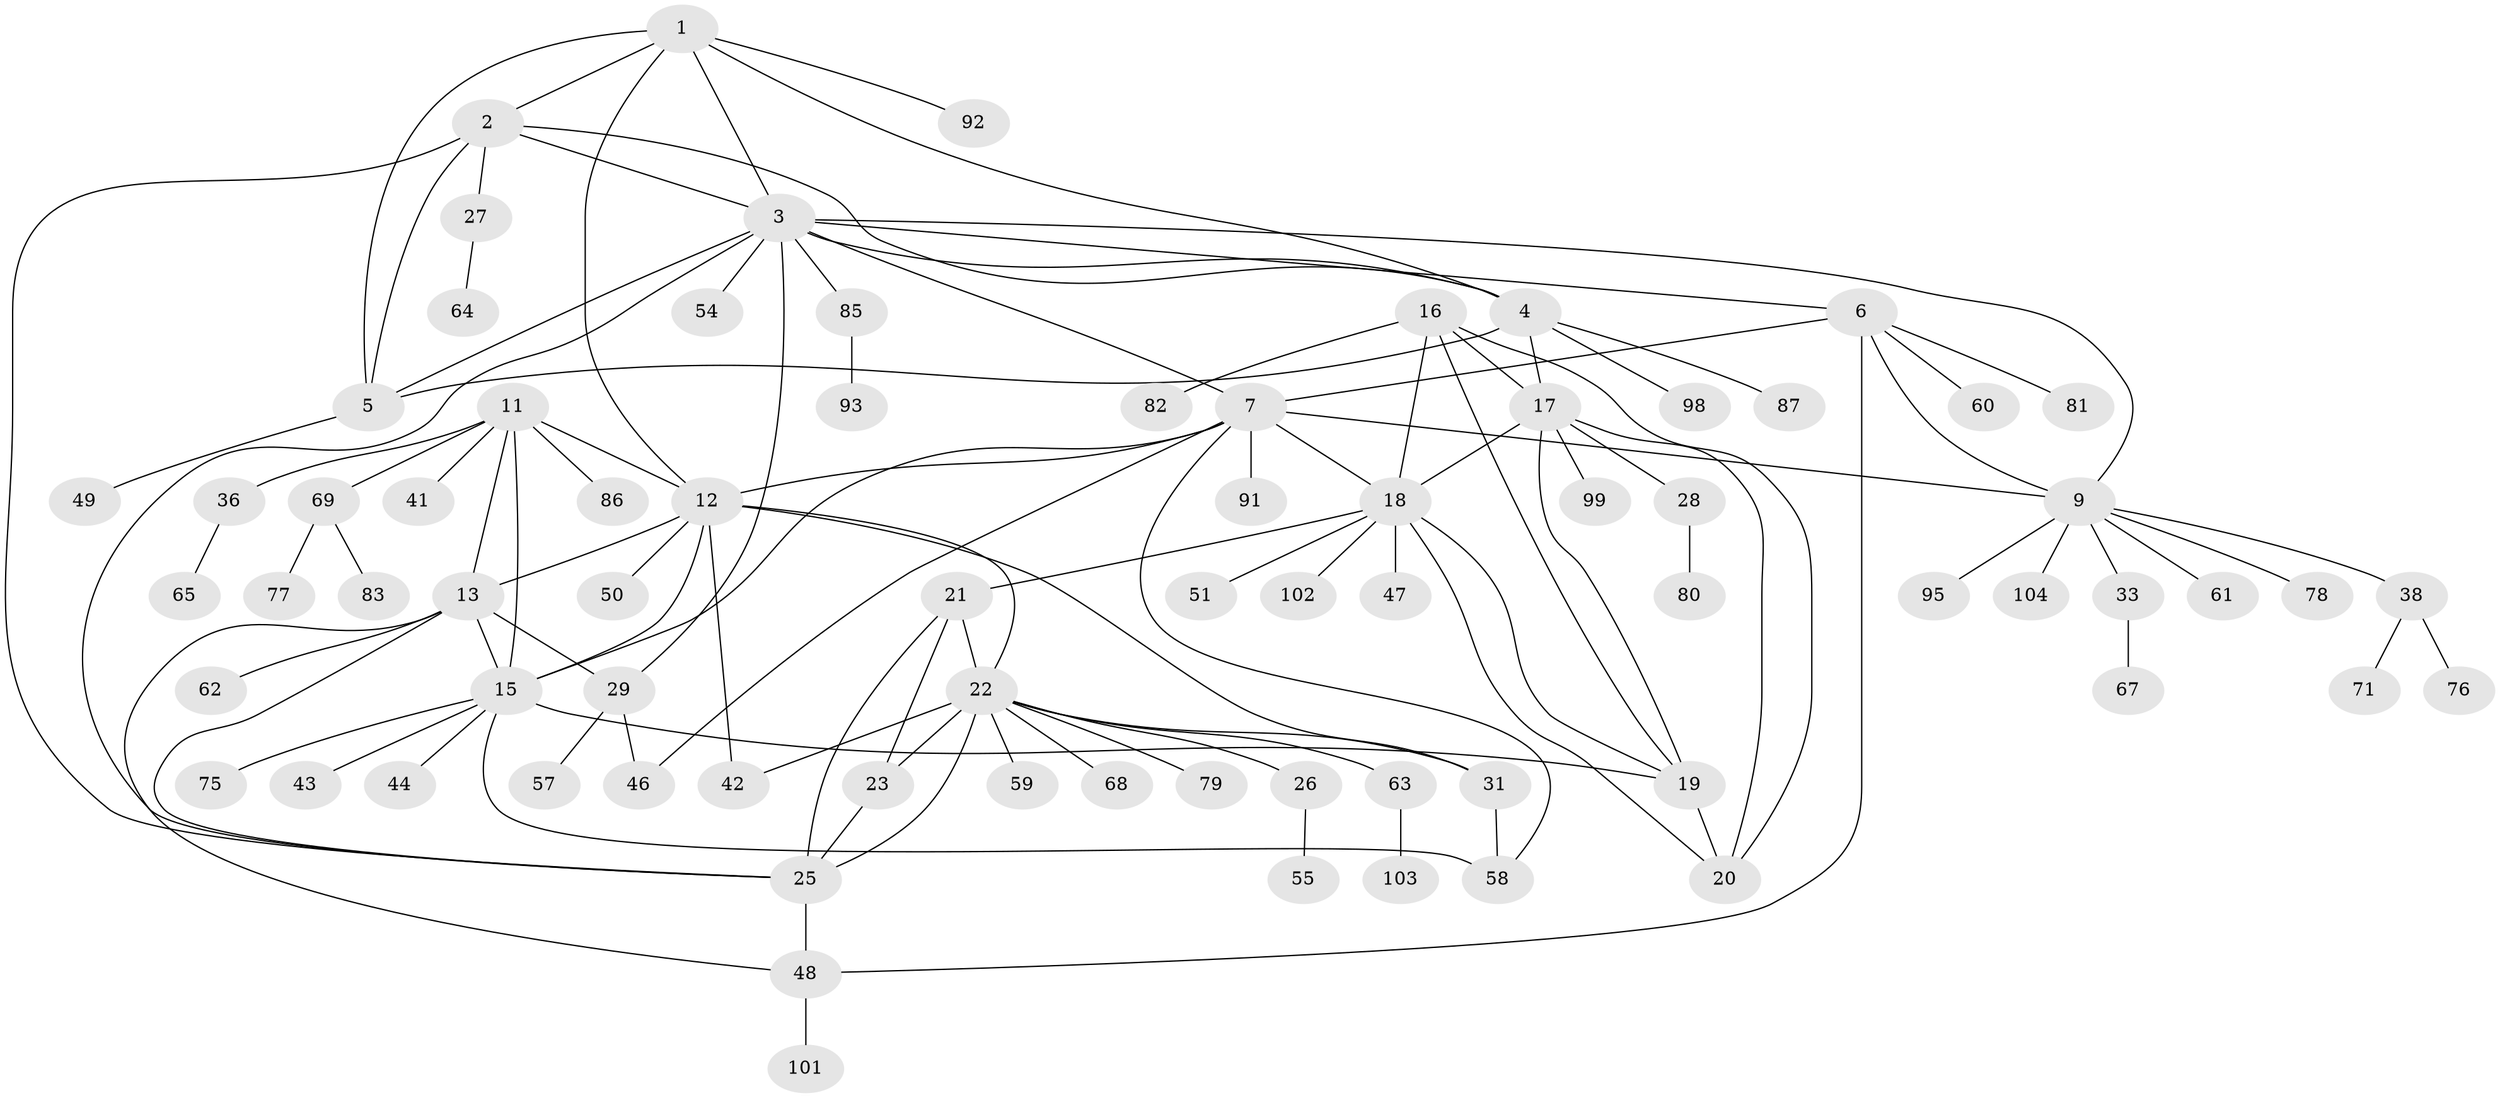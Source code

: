 // Generated by graph-tools (version 1.1) at 2025/24/03/03/25 07:24:15]
// undirected, 76 vertices, 112 edges
graph export_dot {
graph [start="1"]
  node [color=gray90,style=filled];
  1;
  2 [super="+72"];
  3 [super="+8"];
  4 [super="+34"];
  5 [super="+74"];
  6 [super="+73"];
  7 [super="+10"];
  9 [super="+94"];
  11 [super="+35"];
  12 [super="+14"];
  13 [super="+45"];
  15 [super="+97"];
  16 [super="+52"];
  17 [super="+32"];
  18 [super="+30"];
  19 [super="+96"];
  20 [super="+39"];
  21 [super="+37"];
  22 [super="+24"];
  23 [super="+88"];
  25 [super="+70"];
  26;
  27;
  28 [super="+56"];
  29 [super="+40"];
  31 [super="+66"];
  33;
  36;
  38;
  41;
  42;
  43 [super="+53"];
  44;
  46;
  47;
  48;
  49;
  50 [super="+90"];
  51;
  54;
  55;
  57;
  58;
  59;
  60;
  61;
  62;
  63 [super="+84"];
  64;
  65;
  67;
  68;
  69 [super="+100"];
  71;
  75;
  76;
  77;
  78;
  79;
  80;
  81;
  82 [super="+89"];
  83;
  85;
  86;
  87;
  91;
  92;
  93;
  95;
  98;
  99;
  101;
  102;
  103;
  104;
  1 -- 2;
  1 -- 3;
  1 -- 4;
  1 -- 5;
  1 -- 12;
  1 -- 92;
  2 -- 3;
  2 -- 4;
  2 -- 5;
  2 -- 25;
  2 -- 27;
  3 -- 4;
  3 -- 5;
  3 -- 85;
  3 -- 6;
  3 -- 7 [weight=2];
  3 -- 54;
  3 -- 9;
  3 -- 25;
  3 -- 29;
  4 -- 5;
  4 -- 17;
  4 -- 98;
  4 -- 87;
  5 -- 49;
  6 -- 7 [weight=2];
  6 -- 9;
  6 -- 60;
  6 -- 81;
  6 -- 48;
  7 -- 9 [weight=2];
  7 -- 18;
  7 -- 91;
  7 -- 58;
  7 -- 12;
  7 -- 46;
  7 -- 15;
  9 -- 33;
  9 -- 38;
  9 -- 61;
  9 -- 78;
  9 -- 104;
  9 -- 95;
  11 -- 12 [weight=2];
  11 -- 13;
  11 -- 15;
  11 -- 36;
  11 -- 41;
  11 -- 69;
  11 -- 86;
  12 -- 13 [weight=2];
  12 -- 15 [weight=2];
  12 -- 42;
  12 -- 50;
  12 -- 22;
  12 -- 31;
  13 -- 15;
  13 -- 29;
  13 -- 48;
  13 -- 62;
  13 -- 25;
  15 -- 19;
  15 -- 43;
  15 -- 44;
  15 -- 58;
  15 -- 75;
  16 -- 17;
  16 -- 18;
  16 -- 19;
  16 -- 20;
  16 -- 82;
  17 -- 18;
  17 -- 19;
  17 -- 20;
  17 -- 28;
  17 -- 99;
  18 -- 19;
  18 -- 20;
  18 -- 21;
  18 -- 47;
  18 -- 51;
  18 -- 102;
  19 -- 20;
  21 -- 22 [weight=2];
  21 -- 23;
  21 -- 25;
  22 -- 23 [weight=2];
  22 -- 25 [weight=2];
  22 -- 26;
  22 -- 31;
  22 -- 68;
  22 -- 42;
  22 -- 79;
  22 -- 59;
  22 -- 63;
  23 -- 25;
  25 -- 48;
  26 -- 55;
  27 -- 64;
  28 -- 80;
  29 -- 57;
  29 -- 46;
  31 -- 58;
  33 -- 67;
  36 -- 65;
  38 -- 71;
  38 -- 76;
  48 -- 101;
  63 -- 103;
  69 -- 77;
  69 -- 83;
  85 -- 93;
}

